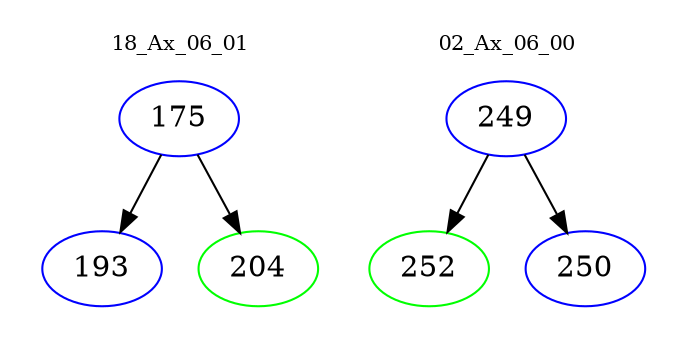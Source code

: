 digraph{
subgraph cluster_0 {
color = white
label = "18_Ax_06_01";
fontsize=10;
T0_175 [label="175", color="blue"]
T0_175 -> T0_193 [color="black"]
T0_193 [label="193", color="blue"]
T0_175 -> T0_204 [color="black"]
T0_204 [label="204", color="green"]
}
subgraph cluster_1 {
color = white
label = "02_Ax_06_00";
fontsize=10;
T1_249 [label="249", color="blue"]
T1_249 -> T1_252 [color="black"]
T1_252 [label="252", color="green"]
T1_249 -> T1_250 [color="black"]
T1_250 [label="250", color="blue"]
}
}
